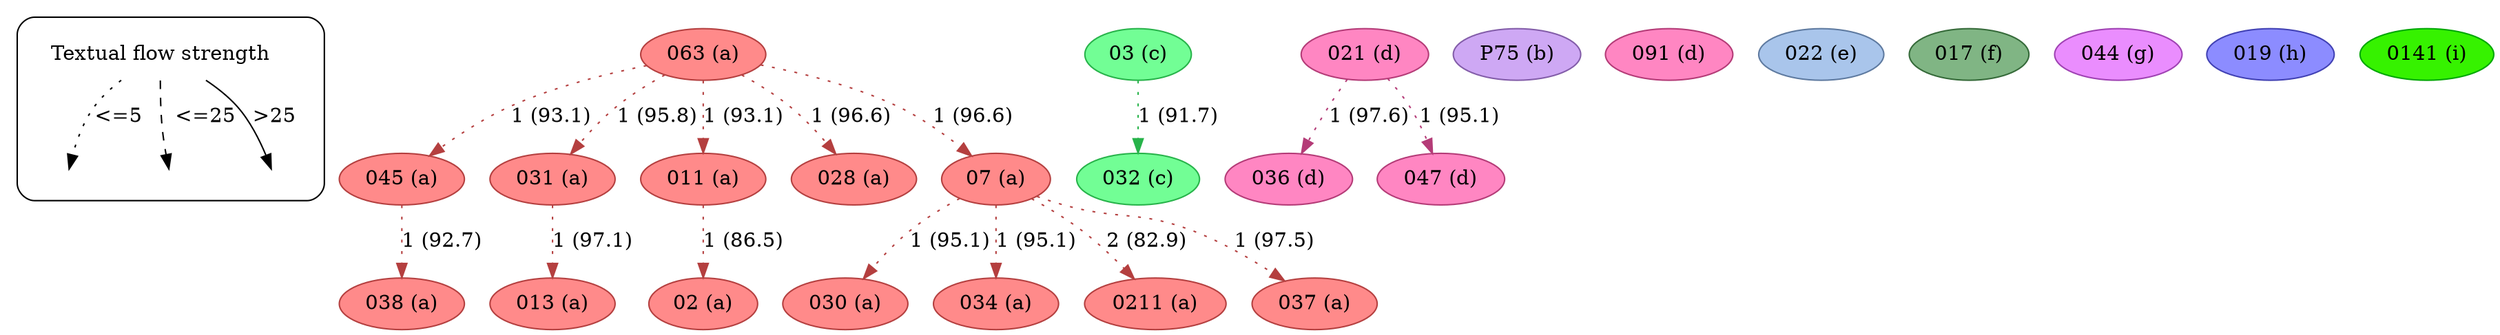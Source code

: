 strict digraph  {
	node [label="\N"];
	subgraph cluster_legend {
		graph [style=rounded];
		leg_s		 [label="Textual flow strength",
			shape=plaintext];
		leg_e1		 [fixedsize=True,
			height=0.2,
			label="",
			style=invis];
		leg_s -> leg_e1		 [label="<=5  ",
			style=dotted];
		leg_e2		 [fixedsize=True,
			height=0.2,
			label="",
			style=invis];
		leg_s -> leg_e2		 [label="  <=25",
			style=dashed];
		leg_e3		 [fixedsize=True,
			height=0.2,
			label="",
			style=invis];
		leg_s -> leg_e3		 [label=">25",
			style=solid];
	}
	045	 [color="#b43f3f",
		fillcolor="#FF8A8A",
		label="045 (a)",
		style=filled];
	038	 [color="#b43f3f",
		fillcolor="#FF8A8A",
		label="038 (a)",
		style=filled];
	045 -> 038	 [color="#b43f3f",
		label="1 (92.7)",
		style=dotted];
	063	 [color="#b43f3f",
		fillcolor="#FF8A8A",
		label="063 (a)",
		style=filled];
	063 -> 045	 [color="#b43f3f",
		label="1 (93.1)",
		style=dotted];
	031	 [color="#b43f3f",
		fillcolor="#FF8A8A",
		label="031 (a)",
		style=filled];
	063 -> 031	 [color="#b43f3f",
		label="1 (95.8)",
		style=dotted];
	011	 [color="#b43f3f",
		fillcolor="#FF8A8A",
		label="011 (a)",
		style=filled];
	063 -> 011	 [color="#b43f3f",
		label="1 (93.1)",
		style=dotted];
	028	 [color="#b43f3f",
		fillcolor="#FF8A8A",
		label="028 (a)",
		style=filled];
	063 -> 028	 [color="#b43f3f",
		label="1 (96.6)",
		style=dotted];
	07	 [color="#b43f3f",
		fillcolor="#FF8A8A",
		label="07 (a)",
		style=filled];
	063 -> 07	 [color="#b43f3f",
		label="1 (96.6)",
		style=dotted];
	013	 [color="#b43f3f",
		fillcolor="#FF8A8A",
		label="013 (a)",
		style=filled];
	031 -> 013	 [color="#b43f3f",
		label="1 (97.1)",
		style=dotted];
	02	 [color="#b43f3f",
		fillcolor="#FF8A8A",
		label="02 (a)",
		style=filled];
	011 -> 02	 [color="#b43f3f",
		label="1 (86.5)",
		style=dotted];
	030	 [color="#b43f3f",
		fillcolor="#FF8A8A",
		label="030 (a)",
		style=filled];
	07 -> 030	 [color="#b43f3f",
		label="1 (95.1)",
		style=dotted];
	034	 [color="#b43f3f",
		fillcolor="#FF8A8A",
		label="034 (a)",
		style=filled];
	07 -> 034	 [color="#b43f3f",
		label="1 (95.1)",
		style=dotted];
	0211	 [color="#b43f3f",
		fillcolor="#FF8A8A",
		label="0211 (a)",
		style=filled];
	07 -> 0211	 [color="#b43f3f",
		label="2 (82.9)",
		style=dotted];
	037	 [color="#b43f3f",
		fillcolor="#FF8A8A",
		label="037 (a)",
		style=filled];
	07 -> 037	 [color="#b43f3f",
		label="1 (97.5)",
		style=dotted];
	03	 [color="#27b34a",
		fillcolor="#72FE95",
		label="03 (c)",
		style=filled];
	032	 [color="#27b34a",
		fillcolor="#72FE95",
		label="032 (c)",
		style=filled];
	03 -> 032	 [color="#27b34a",
		label="1 (91.7)",
		style=dotted];
	021	 [color="#b43b77",
		fillcolor="#FF86C2",
		label="021 (d)",
		style=filled];
	036	 [color="#b43b77",
		fillcolor="#FF86C2",
		label="036 (d)",
		style=filled];
	021 -> 036	 [color="#b43b77",
		label="1 (97.6)",
		style=dotted];
	047	 [color="#b43b77",
		fillcolor="#FF86C2",
		label="047 (d)",
		style=filled];
	021 -> 047	 [color="#b43b77",
		label="1 (95.1)",
		style=dotted];
	P75	 [color="#835da9",
		fillcolor="#CEA8F4",
		label="P75 (b)",
		style=filled];
	091	 [color="#b43b77",
		fillcolor="#FF86C2",
		label="091 (d)",
		style=filled];
	022	 [color="#5e7aa0",
		fillcolor="#A9C5EB",
		label="022 (e)",
		style=filled];
	017	 [color="#356a39",
		fillcolor="#80B584",
		label="017 (f)",
		style=filled];
	044	 [color="#9f42b3",
		fillcolor="#EA8DFE",
		label="044 (g)",
		style=filled];
	019	 [color="#4141b4",
		fillcolor="#8C8CFF",
		label="019 (h)",
		style=filled];
	0141	 [color="#00a700",
		fillcolor="#36F200",
		label="0141 (i)",
		style=filled];
}
